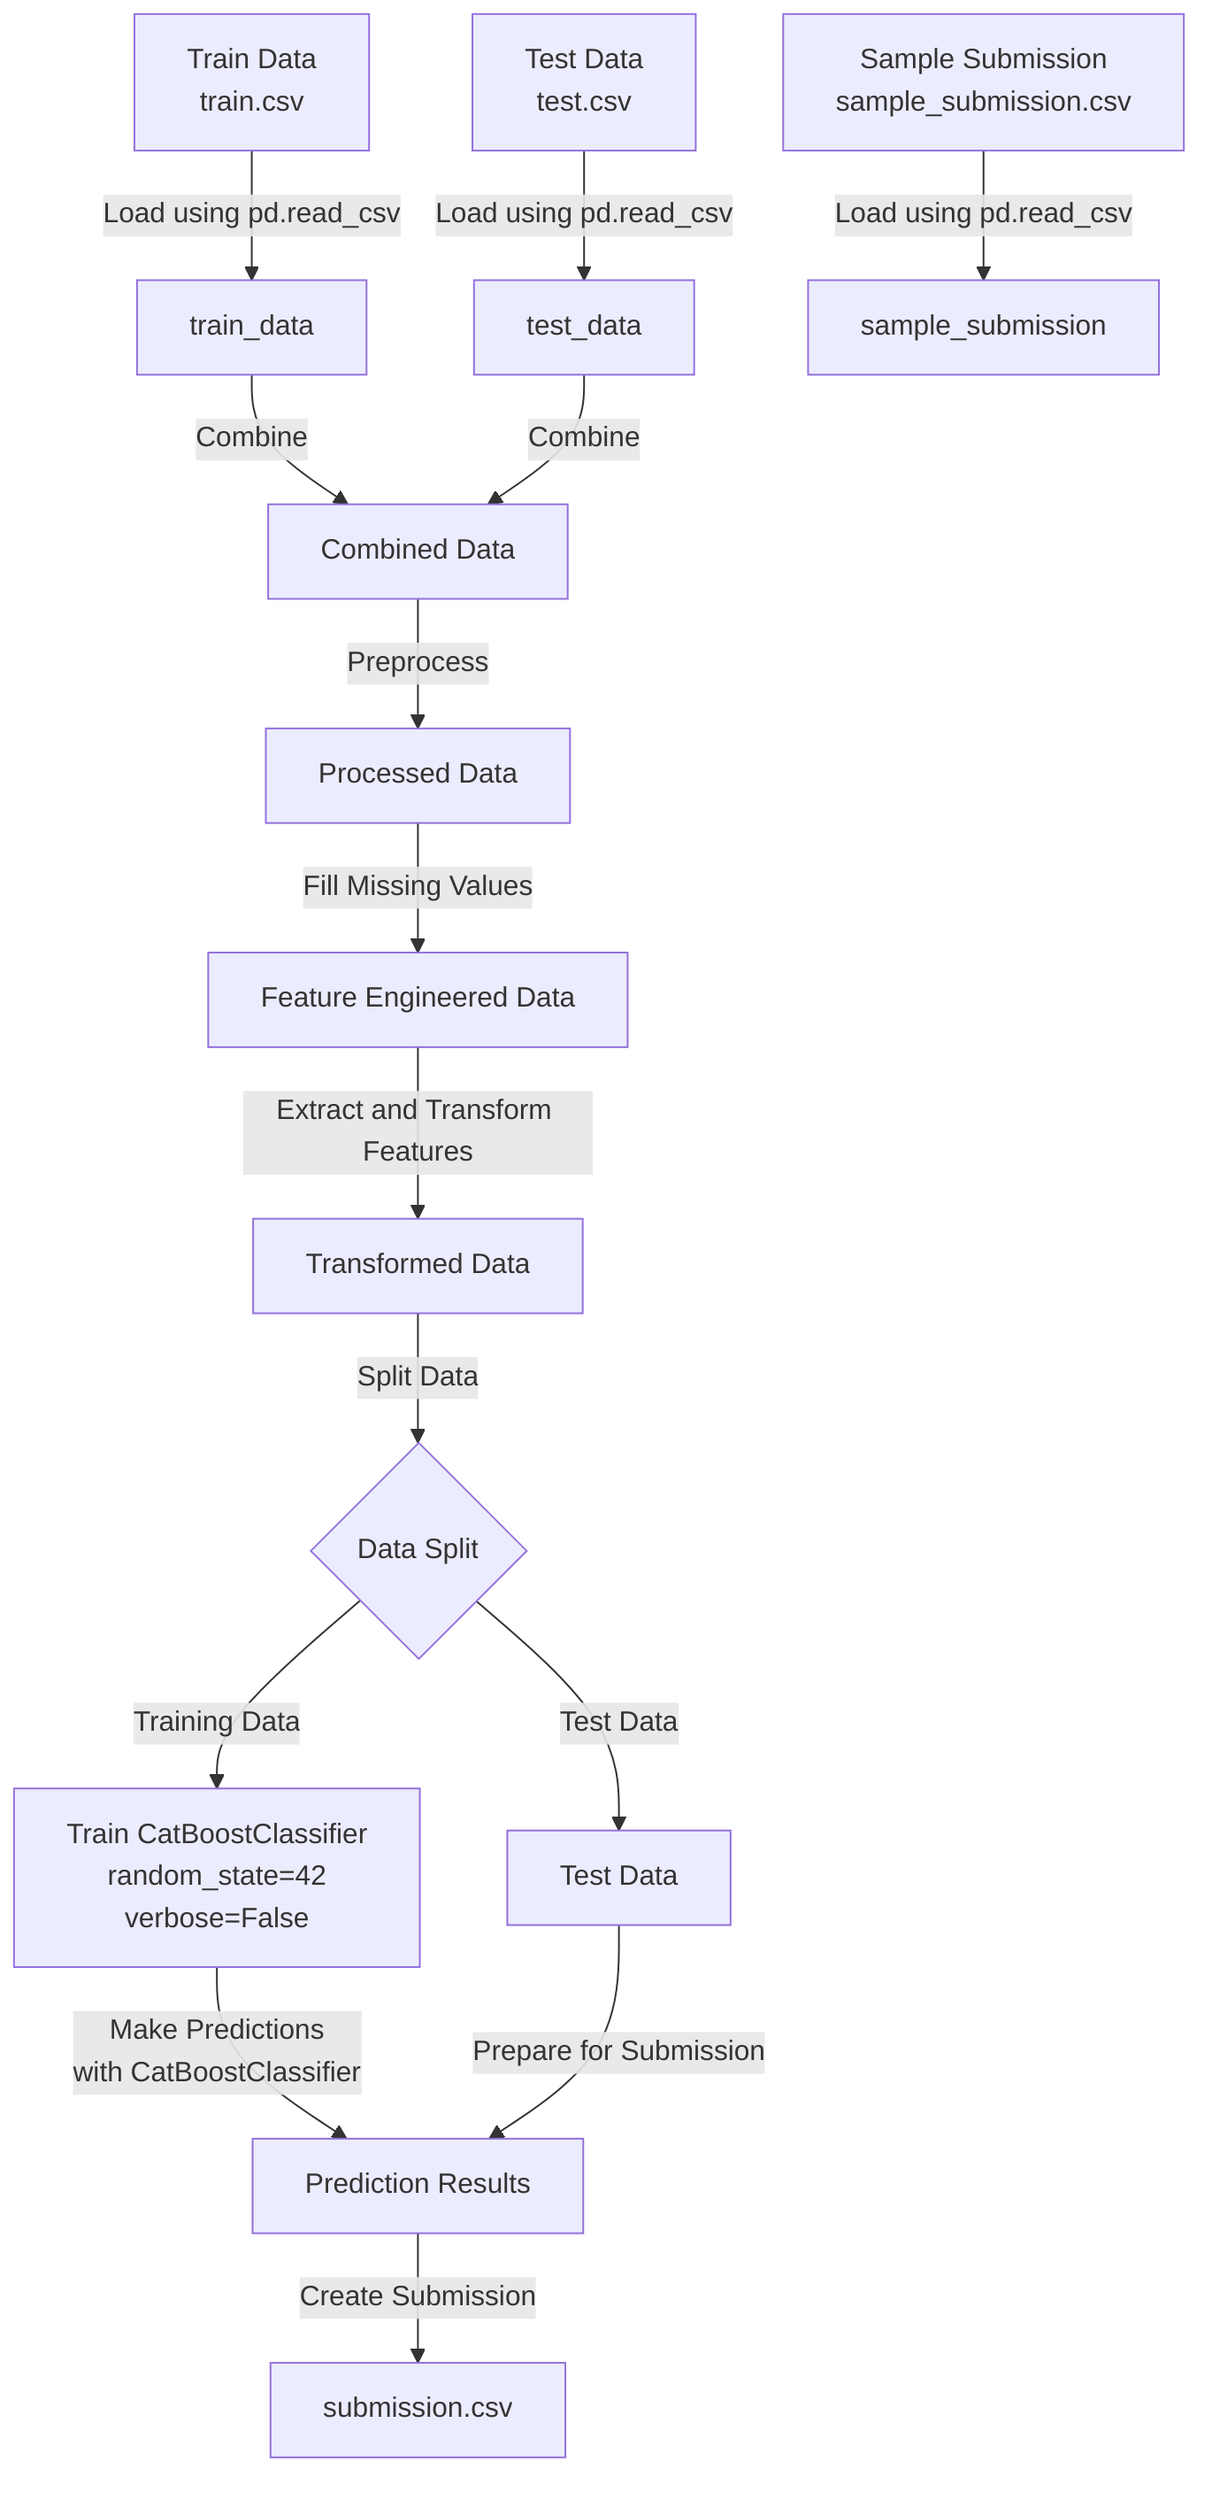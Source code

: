 flowchart TD
    %% Data Sources
    A[Train Data\ntrain.csv] -->|Load using pd.read_csv| B[train_data]
    A2[Test Data\ntest.csv] -->|Load using pd.read_csv| B2[test_data]
    A3[Sample Submission\nsample_submission.csv] -->|Load using pd.read_csv| B3[sample_submission]
    
    %% Data Preparation
    B -->|Combine| C[Combined Data]
    B2 -->|Combine| C 
    C -->|Preprocess| G[Processed Data]
    
    %% Feature Engineering
    G -->|Fill Missing Values| H[Feature Engineered Data]
    H -->|Extract and Transform Features| I[Transformed Data]
    
    %% Model Training
    I -->|Split Data| J{Data Split}
    J -->|Training Data| K[Train CatBoostClassifier\nrandom_state=42\nverbose=False]
    J -->|Test Data| L[Test Data]
    
    %% Predictions
    K --> |Make Predictions\n with CatBoostClassifier| M[Prediction Results]
    L --> |Prepare for Submission| M
    M --> |Create Submission| N[submission.csv]
    
    %% Comments
    click A "Training data containing details of passengers."
    click A2 "Test data for making predictions without target variable."
    click A3 "Template for submission with PassengerId and Transported columns."
    click B "DataFrame containing training passenger data."
    click B2 "DataFrame containing test passenger data."
    click C "Combined DataFrame of train and test data for processing."
    click G "Processed combined data ready for model training."
    click H "Data with extracted and engineered features ready for modeling."
    click K "CatBoostClassifier model trained on passenger data."
    click M "Final predictions ready for submission."
    click N "CSV file created for competition submission."